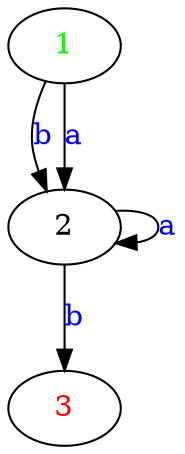 digraph G {
	"1"->"2"[ label=<<font color="blue">b</font>> ];
	"1"->"2"[ label=<<font color="blue">a</font>> ];
	"2"->"2"[ label=<<font color="blue">a</font>> ];
	"2"->"3"[ label=<<font color="blue">b</font>> ];
	"1" [ label=<<font color="green">1</font>> ];
	"2";
	"3" [ label=<<font color="red">3</font>> ];

}
